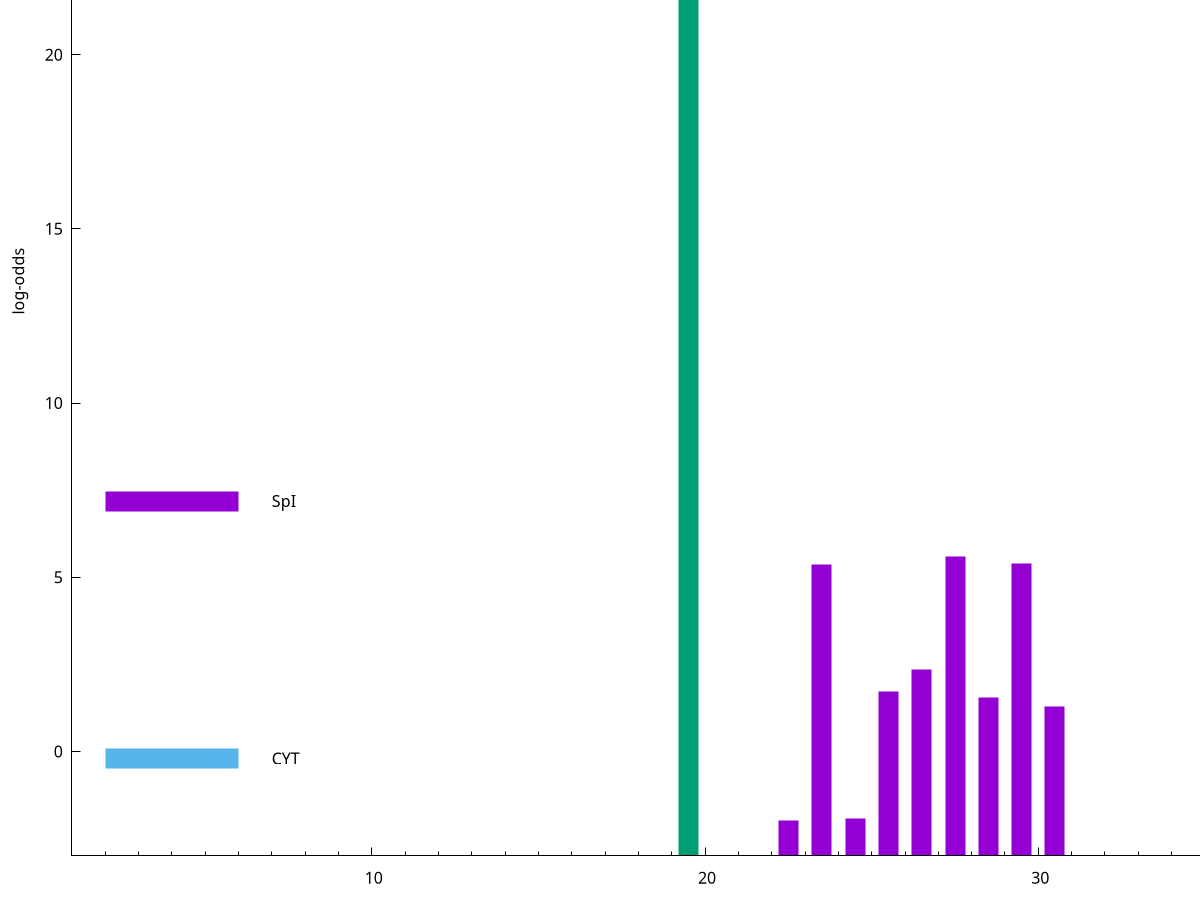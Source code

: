 set title "LipoP predictions for SRR5666568.gff"
set size 2., 1.4
set xrange [1:70] 
set mxtics 10
set yrange [-3:30]
set y2range [0:33]
set ylabel "log-odds"
set term postscript eps color solid "Helvetica" 30
set output "SRR5666568.gff405.eps"
set arrow from 2,24.485 to 6,24.485 nohead lt 2 lw 20
set label "SpII" at 7,24.485
set arrow from 2,7.18728 to 6,7.18728 nohead lt 1 lw 20
set label "SpI" at 7,7.18728
set arrow from 2,-0.200913 to 6,-0.200913 nohead lt 3 lw 20
set label "CYT" at 7,-0.200913
set arrow from 2,24.485 to 6,24.485 nohead lt 2 lw 20
set label "SpII" at 7,24.485
# NOTE: The scores below are the log-odds scores with the threshold
# NOTE: subtracted (a hack to make gnuplot make the histogram all
# NOTE: look nice).
plot "-" axes x1y2 title "" with impulses lt 2 lw 20, "-" axes x1y2 title "" with impulses lt 1 lw 20
19.500000 27.485000
e
27.500000 8.585810
29.500000 8.407400
23.500000 8.353220
26.500000 5.347520
25.500000 4.708620
28.500000 4.553030
30.500000 4.298010
24.500000 1.065440
22.500000 1.019420
e
exit
